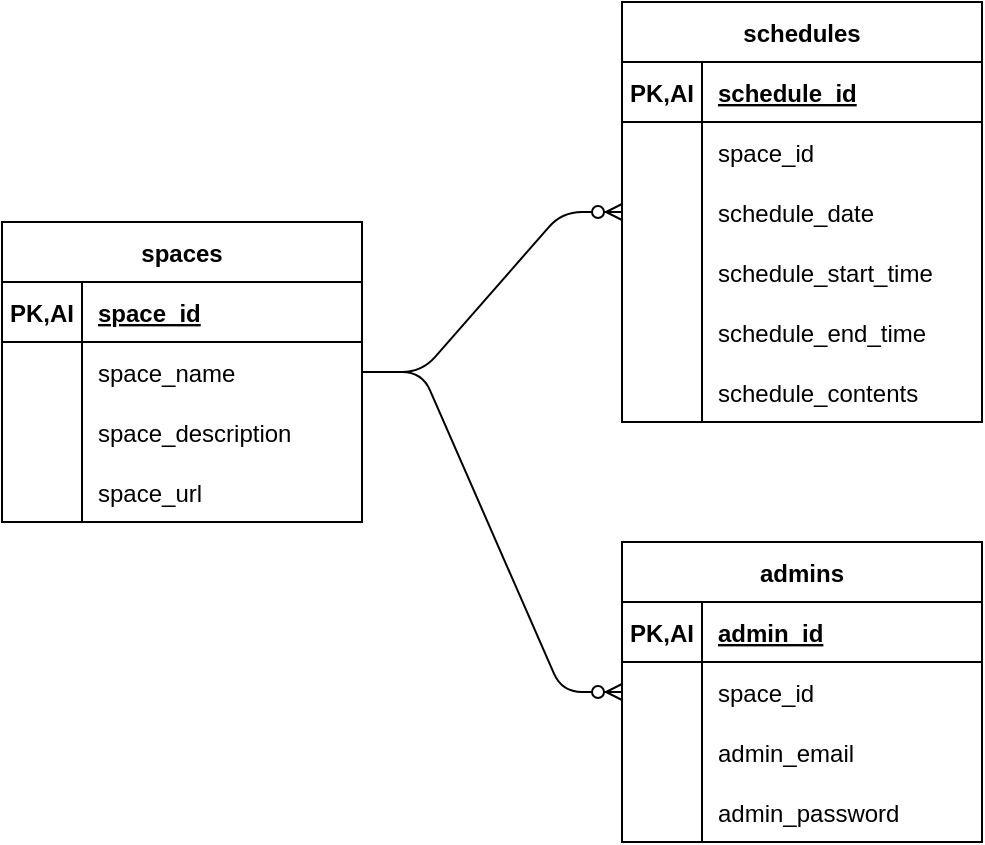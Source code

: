 <mxfile version="14.4.4" type="device"><diagram name="Page-1" id="9f46799a-70d6-7492-0946-bef42562c5a5"><mxGraphModel dx="1422" dy="762" grid="1" gridSize="10" guides="1" tooltips="1" connect="1" arrows="1" fold="1" page="1" pageScale="1" pageWidth="1100" pageHeight="850" background="#ffffff" math="0" shadow="0"><root><mxCell id="0"/><mxCell id="1" parent="0"/><mxCell id="-oZmTPkIOtgIUqzf_VtM-1" value="spaces" style="shape=table;startSize=30;container=1;collapsible=1;childLayout=tableLayout;fixedRows=1;rowLines=0;fontStyle=1;align=center;resizeLast=1;" parent="1" vertex="1"><mxGeometry x="250" y="250" width="180" height="150" as="geometry"/></mxCell><mxCell id="-oZmTPkIOtgIUqzf_VtM-2" value="" style="shape=partialRectangle;collapsible=0;dropTarget=0;pointerEvents=0;fillColor=none;top=0;left=0;bottom=1;right=0;points=[[0,0.5],[1,0.5]];portConstraint=eastwest;" parent="-oZmTPkIOtgIUqzf_VtM-1" vertex="1"><mxGeometry y="30" width="180" height="30" as="geometry"/></mxCell><mxCell id="-oZmTPkIOtgIUqzf_VtM-3" value="PK,AI" style="shape=partialRectangle;connectable=0;fillColor=none;top=0;left=0;bottom=0;right=0;fontStyle=1;overflow=hidden;" parent="-oZmTPkIOtgIUqzf_VtM-2" vertex="1"><mxGeometry width="40" height="30" as="geometry"/></mxCell><mxCell id="-oZmTPkIOtgIUqzf_VtM-4" value="space_id" style="shape=partialRectangle;connectable=0;fillColor=none;top=0;left=0;bottom=0;right=0;align=left;spacingLeft=6;fontStyle=5;overflow=hidden;" parent="-oZmTPkIOtgIUqzf_VtM-2" vertex="1"><mxGeometry x="40" width="140" height="30" as="geometry"/></mxCell><mxCell id="-oZmTPkIOtgIUqzf_VtM-5" value="" style="shape=partialRectangle;collapsible=0;dropTarget=0;pointerEvents=0;fillColor=none;top=0;left=0;bottom=0;right=0;points=[[0,0.5],[1,0.5]];portConstraint=eastwest;" parent="-oZmTPkIOtgIUqzf_VtM-1" vertex="1"><mxGeometry y="60" width="180" height="30" as="geometry"/></mxCell><mxCell id="-oZmTPkIOtgIUqzf_VtM-6" value="" style="shape=partialRectangle;connectable=0;fillColor=none;top=0;left=0;bottom=0;right=0;editable=1;overflow=hidden;" parent="-oZmTPkIOtgIUqzf_VtM-5" vertex="1"><mxGeometry width="40" height="30" as="geometry"/></mxCell><mxCell id="-oZmTPkIOtgIUqzf_VtM-7" value="space_name" style="shape=partialRectangle;connectable=0;fillColor=none;top=0;left=0;bottom=0;right=0;align=left;spacingLeft=6;overflow=hidden;" parent="-oZmTPkIOtgIUqzf_VtM-5" vertex="1"><mxGeometry x="40" width="140" height="30" as="geometry"/></mxCell><mxCell id="1PYNSV5vHJXgxL7YJYKV-17" value="" style="shape=partialRectangle;collapsible=0;dropTarget=0;pointerEvents=0;fillColor=none;top=0;left=0;bottom=0;right=0;points=[[0,0.5],[1,0.5]];portConstraint=eastwest;" parent="-oZmTPkIOtgIUqzf_VtM-1" vertex="1"><mxGeometry y="90" width="180" height="30" as="geometry"/></mxCell><mxCell id="1PYNSV5vHJXgxL7YJYKV-18" value="" style="shape=partialRectangle;connectable=0;fillColor=none;top=0;left=0;bottom=0;right=0;editable=1;overflow=hidden;" parent="1PYNSV5vHJXgxL7YJYKV-17" vertex="1"><mxGeometry width="40" height="30" as="geometry"/></mxCell><mxCell id="1PYNSV5vHJXgxL7YJYKV-19" value="space_description" style="shape=partialRectangle;connectable=0;fillColor=none;top=0;left=0;bottom=0;right=0;align=left;spacingLeft=6;overflow=hidden;" parent="1PYNSV5vHJXgxL7YJYKV-17" vertex="1"><mxGeometry x="40" width="140" height="30" as="geometry"/></mxCell><mxCell id="-oZmTPkIOtgIUqzf_VtM-56" value="" style="shape=partialRectangle;collapsible=0;dropTarget=0;pointerEvents=0;fillColor=none;top=0;left=0;bottom=0;right=0;points=[[0,0.5],[1,0.5]];portConstraint=eastwest;" parent="-oZmTPkIOtgIUqzf_VtM-1" vertex="1"><mxGeometry y="120" width="180" height="30" as="geometry"/></mxCell><mxCell id="-oZmTPkIOtgIUqzf_VtM-57" value="" style="shape=partialRectangle;connectable=0;fillColor=none;top=0;left=0;bottom=0;right=0;editable=1;overflow=hidden;" parent="-oZmTPkIOtgIUqzf_VtM-56" vertex="1"><mxGeometry width="40" height="30" as="geometry"/></mxCell><mxCell id="-oZmTPkIOtgIUqzf_VtM-58" value="space_url" style="shape=partialRectangle;connectable=0;fillColor=none;top=0;left=0;bottom=0;right=0;align=left;spacingLeft=6;overflow=hidden;" parent="-oZmTPkIOtgIUqzf_VtM-56" vertex="1"><mxGeometry x="40" width="140" height="30" as="geometry"/></mxCell><mxCell id="-oZmTPkIOtgIUqzf_VtM-14" value="schedules" style="shape=table;startSize=30;container=1;collapsible=1;childLayout=tableLayout;fixedRows=1;rowLines=0;fontStyle=1;align=center;resizeLast=1;" parent="1" vertex="1"><mxGeometry x="560" y="140" width="180" height="210" as="geometry"><mxRectangle x="560" y="140" width="90" height="30" as="alternateBounds"/></mxGeometry></mxCell><mxCell id="-oZmTPkIOtgIUqzf_VtM-15" value="" style="shape=partialRectangle;collapsible=0;dropTarget=0;pointerEvents=0;fillColor=none;top=0;left=0;bottom=1;right=0;points=[[0,0.5],[1,0.5]];portConstraint=eastwest;" parent="-oZmTPkIOtgIUqzf_VtM-14" vertex="1"><mxGeometry y="30" width="180" height="30" as="geometry"/></mxCell><mxCell id="-oZmTPkIOtgIUqzf_VtM-16" value="PK,AI" style="shape=partialRectangle;connectable=0;fillColor=none;top=0;left=0;bottom=0;right=0;fontStyle=1;overflow=hidden;" parent="-oZmTPkIOtgIUqzf_VtM-15" vertex="1"><mxGeometry width="40" height="30" as="geometry"/></mxCell><mxCell id="-oZmTPkIOtgIUqzf_VtM-17" value="schedule_id" style="shape=partialRectangle;connectable=0;fillColor=none;top=0;left=0;bottom=0;right=0;align=left;spacingLeft=6;fontStyle=5;overflow=hidden;" parent="-oZmTPkIOtgIUqzf_VtM-15" vertex="1"><mxGeometry x="40" width="140" height="30" as="geometry"/></mxCell><mxCell id="-oZmTPkIOtgIUqzf_VtM-18" value="" style="shape=partialRectangle;collapsible=0;dropTarget=0;pointerEvents=0;fillColor=none;top=0;left=0;bottom=0;right=0;points=[[0,0.5],[1,0.5]];portConstraint=eastwest;" parent="-oZmTPkIOtgIUqzf_VtM-14" vertex="1"><mxGeometry y="60" width="180" height="30" as="geometry"/></mxCell><mxCell id="-oZmTPkIOtgIUqzf_VtM-19" value="" style="shape=partialRectangle;connectable=0;fillColor=none;top=0;left=0;bottom=0;right=0;editable=1;overflow=hidden;" parent="-oZmTPkIOtgIUqzf_VtM-18" vertex="1"><mxGeometry width="40" height="30" as="geometry"/></mxCell><mxCell id="-oZmTPkIOtgIUqzf_VtM-20" value="space_id" style="shape=partialRectangle;connectable=0;fillColor=none;top=0;left=0;bottom=0;right=0;align=left;spacingLeft=6;overflow=hidden;" parent="-oZmTPkIOtgIUqzf_VtM-18" vertex="1"><mxGeometry x="40" width="140" height="30" as="geometry"/></mxCell><mxCell id="-oZmTPkIOtgIUqzf_VtM-21" value="" style="shape=partialRectangle;collapsible=0;dropTarget=0;pointerEvents=0;fillColor=none;top=0;left=0;bottom=0;right=0;points=[[0,0.5],[1,0.5]];portConstraint=eastwest;" parent="-oZmTPkIOtgIUqzf_VtM-14" vertex="1"><mxGeometry y="90" width="180" height="30" as="geometry"/></mxCell><mxCell id="-oZmTPkIOtgIUqzf_VtM-22" value="" style="shape=partialRectangle;connectable=0;fillColor=none;top=0;left=0;bottom=0;right=0;editable=1;overflow=hidden;" parent="-oZmTPkIOtgIUqzf_VtM-21" vertex="1"><mxGeometry width="40" height="30" as="geometry"/></mxCell><mxCell id="-oZmTPkIOtgIUqzf_VtM-23" value="schedule_date" style="shape=partialRectangle;connectable=0;fillColor=none;top=0;left=0;bottom=0;right=0;align=left;spacingLeft=6;overflow=hidden;" parent="-oZmTPkIOtgIUqzf_VtM-21" vertex="1"><mxGeometry x="40" width="140" height="30" as="geometry"/></mxCell><mxCell id="-oZmTPkIOtgIUqzf_VtM-24" value="" style="shape=partialRectangle;collapsible=0;dropTarget=0;pointerEvents=0;fillColor=none;top=0;left=0;bottom=0;right=0;points=[[0,0.5],[1,0.5]];portConstraint=eastwest;" parent="-oZmTPkIOtgIUqzf_VtM-14" vertex="1"><mxGeometry y="120" width="180" height="30" as="geometry"/></mxCell><mxCell id="-oZmTPkIOtgIUqzf_VtM-25" value="" style="shape=partialRectangle;connectable=0;fillColor=none;top=0;left=0;bottom=0;right=0;editable=1;overflow=hidden;" parent="-oZmTPkIOtgIUqzf_VtM-24" vertex="1"><mxGeometry width="40" height="30" as="geometry"/></mxCell><mxCell id="-oZmTPkIOtgIUqzf_VtM-26" value="schedule_start_time" style="shape=partialRectangle;connectable=0;fillColor=none;top=0;left=0;bottom=0;right=0;align=left;spacingLeft=6;overflow=hidden;" parent="-oZmTPkIOtgIUqzf_VtM-24" vertex="1"><mxGeometry x="40" width="140" height="30" as="geometry"/></mxCell><mxCell id="-oZmTPkIOtgIUqzf_VtM-34" value="" style="shape=partialRectangle;collapsible=0;dropTarget=0;pointerEvents=0;fillColor=none;top=0;left=0;bottom=0;right=0;points=[[0,0.5],[1,0.5]];portConstraint=eastwest;" parent="-oZmTPkIOtgIUqzf_VtM-14" vertex="1"><mxGeometry y="150" width="180" height="30" as="geometry"/></mxCell><mxCell id="-oZmTPkIOtgIUqzf_VtM-35" value="" style="shape=partialRectangle;connectable=0;fillColor=none;top=0;left=0;bottom=0;right=0;editable=1;overflow=hidden;" parent="-oZmTPkIOtgIUqzf_VtM-34" vertex="1"><mxGeometry width="40" height="30" as="geometry"/></mxCell><mxCell id="-oZmTPkIOtgIUqzf_VtM-36" value="schedule_end_time" style="shape=partialRectangle;connectable=0;fillColor=none;top=0;left=0;bottom=0;right=0;align=left;spacingLeft=6;overflow=hidden;" parent="-oZmTPkIOtgIUqzf_VtM-34" vertex="1"><mxGeometry x="40" width="140" height="30" as="geometry"/></mxCell><mxCell id="-oZmTPkIOtgIUqzf_VtM-53" value="" style="shape=partialRectangle;collapsible=0;dropTarget=0;pointerEvents=0;fillColor=none;top=0;left=0;bottom=0;right=0;points=[[0,0.5],[1,0.5]];portConstraint=eastwest;" parent="-oZmTPkIOtgIUqzf_VtM-14" vertex="1"><mxGeometry y="180" width="180" height="30" as="geometry"/></mxCell><mxCell id="-oZmTPkIOtgIUqzf_VtM-54" value="" style="shape=partialRectangle;connectable=0;fillColor=none;top=0;left=0;bottom=0;right=0;editable=1;overflow=hidden;" parent="-oZmTPkIOtgIUqzf_VtM-53" vertex="1"><mxGeometry width="40" height="30" as="geometry"/></mxCell><mxCell id="-oZmTPkIOtgIUqzf_VtM-55" value="schedule_contents" style="shape=partialRectangle;connectable=0;fillColor=none;top=0;left=0;bottom=0;right=0;align=left;spacingLeft=6;overflow=hidden;" parent="-oZmTPkIOtgIUqzf_VtM-53" vertex="1"><mxGeometry x="40" width="140" height="30" as="geometry"/></mxCell><mxCell id="-oZmTPkIOtgIUqzf_VtM-28" value="" style="edgeStyle=entityRelationEdgeStyle;fontSize=12;html=1;endArrow=ERzeroToMany;endFill=1;" parent="1" source="-oZmTPkIOtgIUqzf_VtM-1" target="-oZmTPkIOtgIUqzf_VtM-14" edge="1"><mxGeometry width="100" height="100" relative="1" as="geometry"><mxPoint x="420" y="310" as="sourcePoint"/><mxPoint x="520" y="210" as="targetPoint"/></mxGeometry></mxCell><mxCell id="4XzBFw9wEM3Mhhxa0dZo-14" value="admins" style="shape=table;startSize=30;container=1;collapsible=1;childLayout=tableLayout;fixedRows=1;rowLines=0;fontStyle=1;align=center;resizeLast=1;" parent="1" vertex="1"><mxGeometry x="560" y="410" width="180" height="150" as="geometry"/></mxCell><mxCell id="4XzBFw9wEM3Mhhxa0dZo-15" value="" style="shape=partialRectangle;collapsible=0;dropTarget=0;pointerEvents=0;fillColor=none;top=0;left=0;bottom=1;right=0;points=[[0,0.5],[1,0.5]];portConstraint=eastwest;" parent="4XzBFw9wEM3Mhhxa0dZo-14" vertex="1"><mxGeometry y="30" width="180" height="30" as="geometry"/></mxCell><mxCell id="4XzBFw9wEM3Mhhxa0dZo-16" value="PK,AI" style="shape=partialRectangle;connectable=0;fillColor=none;top=0;left=0;bottom=0;right=0;fontStyle=1;overflow=hidden;" parent="4XzBFw9wEM3Mhhxa0dZo-15" vertex="1"><mxGeometry width="40" height="30" as="geometry"/></mxCell><mxCell id="4XzBFw9wEM3Mhhxa0dZo-17" value="admin_id" style="shape=partialRectangle;connectable=0;fillColor=none;top=0;left=0;bottom=0;right=0;align=left;spacingLeft=6;fontStyle=5;overflow=hidden;" parent="4XzBFw9wEM3Mhhxa0dZo-15" vertex="1"><mxGeometry x="40" width="140" height="30" as="geometry"/></mxCell><mxCell id="4XzBFw9wEM3Mhhxa0dZo-18" value="" style="shape=partialRectangle;collapsible=0;dropTarget=0;pointerEvents=0;fillColor=none;top=0;left=0;bottom=0;right=0;points=[[0,0.5],[1,0.5]];portConstraint=eastwest;" parent="4XzBFw9wEM3Mhhxa0dZo-14" vertex="1"><mxGeometry y="60" width="180" height="30" as="geometry"/></mxCell><mxCell id="4XzBFw9wEM3Mhhxa0dZo-19" value="" style="shape=partialRectangle;connectable=0;fillColor=none;top=0;left=0;bottom=0;right=0;editable=1;overflow=hidden;" parent="4XzBFw9wEM3Mhhxa0dZo-18" vertex="1"><mxGeometry width="40" height="30" as="geometry"/></mxCell><mxCell id="4XzBFw9wEM3Mhhxa0dZo-20" value="space_id" style="shape=partialRectangle;connectable=0;fillColor=none;top=0;left=0;bottom=0;right=0;align=left;spacingLeft=6;overflow=hidden;" parent="4XzBFw9wEM3Mhhxa0dZo-18" vertex="1"><mxGeometry x="40" width="140" height="30" as="geometry"/></mxCell><mxCell id="4XzBFw9wEM3Mhhxa0dZo-21" value="" style="shape=partialRectangle;collapsible=0;dropTarget=0;pointerEvents=0;fillColor=none;top=0;left=0;bottom=0;right=0;points=[[0,0.5],[1,0.5]];portConstraint=eastwest;" parent="4XzBFw9wEM3Mhhxa0dZo-14" vertex="1"><mxGeometry y="90" width="180" height="30" as="geometry"/></mxCell><mxCell id="4XzBFw9wEM3Mhhxa0dZo-22" value="" style="shape=partialRectangle;connectable=0;fillColor=none;top=0;left=0;bottom=0;right=0;editable=1;overflow=hidden;" parent="4XzBFw9wEM3Mhhxa0dZo-21" vertex="1"><mxGeometry width="40" height="30" as="geometry"/></mxCell><mxCell id="4XzBFw9wEM3Mhhxa0dZo-23" value="admin_email" style="shape=partialRectangle;connectable=0;fillColor=none;top=0;left=0;bottom=0;right=0;align=left;spacingLeft=6;overflow=hidden;" parent="4XzBFw9wEM3Mhhxa0dZo-21" vertex="1"><mxGeometry x="40" width="140" height="30" as="geometry"/></mxCell><mxCell id="4XzBFw9wEM3Mhhxa0dZo-24" value="" style="shape=partialRectangle;collapsible=0;dropTarget=0;pointerEvents=0;fillColor=none;top=0;left=0;bottom=0;right=0;points=[[0,0.5],[1,0.5]];portConstraint=eastwest;" parent="4XzBFw9wEM3Mhhxa0dZo-14" vertex="1"><mxGeometry y="120" width="180" height="30" as="geometry"/></mxCell><mxCell id="4XzBFw9wEM3Mhhxa0dZo-25" value="" style="shape=partialRectangle;connectable=0;fillColor=none;top=0;left=0;bottom=0;right=0;editable=1;overflow=hidden;" parent="4XzBFw9wEM3Mhhxa0dZo-24" vertex="1"><mxGeometry width="40" height="30" as="geometry"/></mxCell><mxCell id="4XzBFw9wEM3Mhhxa0dZo-26" value="admin_password" style="shape=partialRectangle;connectable=0;fillColor=none;top=0;left=0;bottom=0;right=0;align=left;spacingLeft=6;overflow=hidden;" parent="4XzBFw9wEM3Mhhxa0dZo-24" vertex="1"><mxGeometry x="40" width="140" height="30" as="geometry"/></mxCell><mxCell id="4XzBFw9wEM3Mhhxa0dZo-27" value="" style="edgeStyle=entityRelationEdgeStyle;fontSize=12;html=1;endArrow=ERzeroToMany;endFill=1;" parent="1" source="-oZmTPkIOtgIUqzf_VtM-1" target="4XzBFw9wEM3Mhhxa0dZo-14" edge="1"><mxGeometry width="100" height="100" relative="1" as="geometry"><mxPoint x="460" y="470" as="sourcePoint"/><mxPoint x="560" y="370" as="targetPoint"/></mxGeometry></mxCell></root></mxGraphModel></diagram></mxfile>